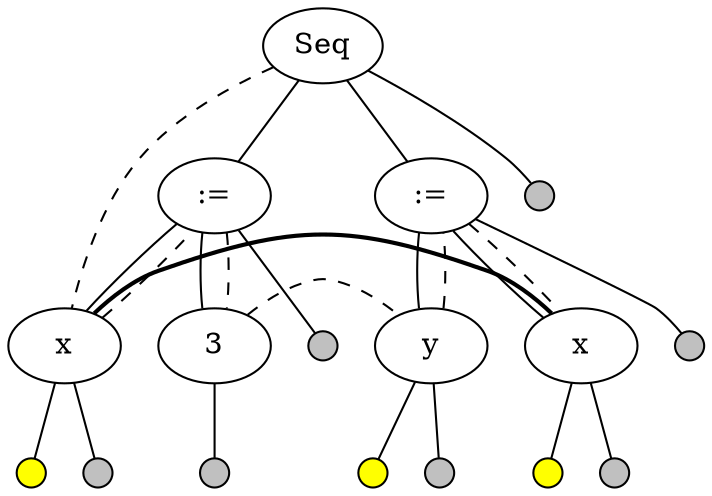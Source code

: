 graph finite_state_machine {
    node [label="Seq"] seq;
    node [label=":="] left_assign;
    node [label="x"] left_x;
    node [label="3"] left_3;
    node [label=":="] right_assign;
    node [label="y"] right_y;
    node [label="x"] right_x;
    node [label="", fixedsize=true, height=0.2, width=0.2, style="filled", fillcolor="gray"] seq_obs left_assign_obs left_x_obs left_3_obs right_assign_obs right_y_obs right_x_obs;
    node [label="", fixedsize=true, height=0.2, width=0.2, style="filled" fillcolor="yellow"] left_x_latent y_latent right_x_latent;

    seq -- seq_obs;
    left_assign -- left_assign_obs;
    left_x -- left_x_obs;
    left_3 -- left_3_obs;
    right_assign -- right_assign_obs;
    right_y -- right_y_obs;
    right_x -- right_x_obs;
    left_x -- left_x_latent;
    right_x -- right_x_latent;
    right_y -- y_latent;

    seq -- left_assign;
    seq -- right_assign;
    left_assign -- left_x;
    left_assign -- left_3;
    right_assign -- right_y;
    right_assign -- right_x;

    seq -- left_x [style="dashed"];
    left_x -- left_assign [style="dashed"];
    left_assign -- left_3 [style="dashed"];
    left_3 -- right_y [style="dashed"];
    right_y -- right_assign [style="dashed"];
    right_assign -- right_x [style="dashed"];

    left_x -- right_x [style="bold"];

    {rank=same; left_assign -- right_assign [style="invis"]}
    {rank=same; left_x -- left_3 -- right_y -- right_x [style="invis"]}
}
